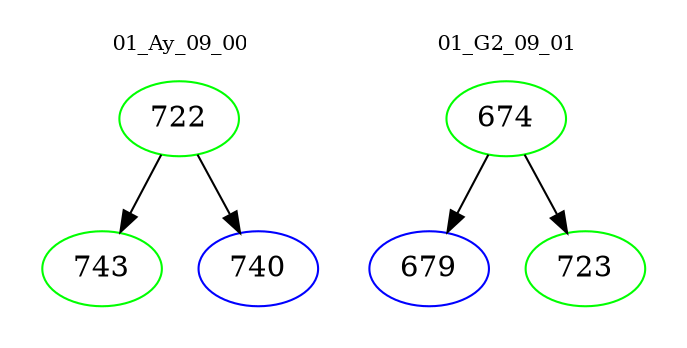 digraph{
subgraph cluster_0 {
color = white
label = "01_Ay_09_00";
fontsize=10;
T0_722 [label="722", color="green"]
T0_722 -> T0_743 [color="black"]
T0_743 [label="743", color="green"]
T0_722 -> T0_740 [color="black"]
T0_740 [label="740", color="blue"]
}
subgraph cluster_1 {
color = white
label = "01_G2_09_01";
fontsize=10;
T1_674 [label="674", color="green"]
T1_674 -> T1_679 [color="black"]
T1_679 [label="679", color="blue"]
T1_674 -> T1_723 [color="black"]
T1_723 [label="723", color="green"]
}
}
